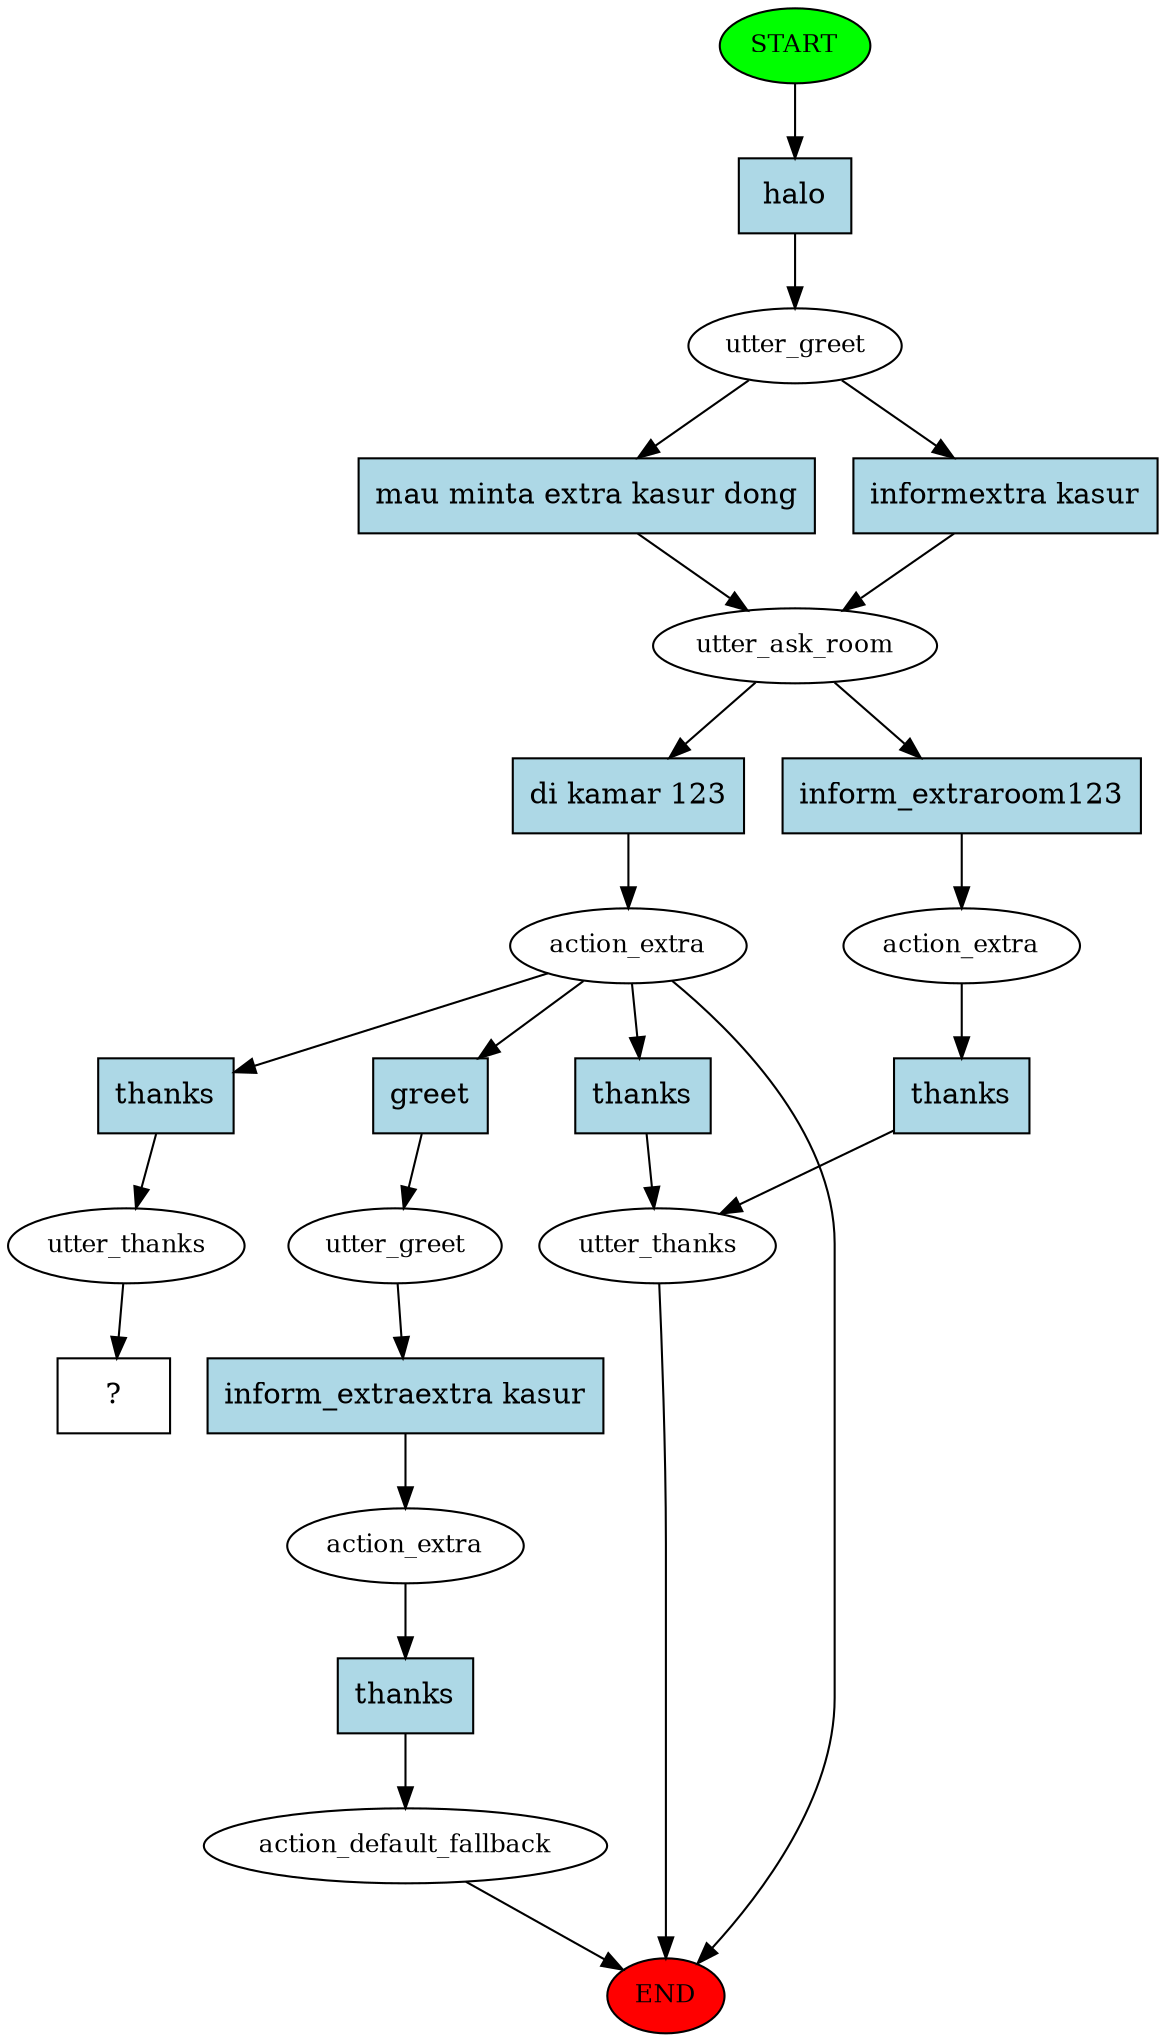 digraph  {
0 [class="start active", fillcolor=green, fontsize=12, label=START, style=filled];
"-1" [class=end, fillcolor=red, fontsize=12, label=END, style=filled];
1 [class=active, fontsize=12, label=utter_greet];
2 [class=active, fontsize=12, label=utter_ask_room];
3 [class=active, fontsize=12, label=action_extra];
4 [class="", fontsize=12, label=utter_greet];
5 [class="", fontsize=12, label=action_extra];
6 [class="", fontsize=12, label=action_default_fallback];
19 [class="", fontsize=12, label=utter_thanks];
22 [class="", fontsize=12, label=action_extra];
27 [class=active, fontsize=12, label=utter_thanks];
28 [class="intent dashed active", label="  ?  ", shape=rect];
29 [class="intent active", fillcolor=lightblue, label=halo, shape=rect, style=filled];
30 [class="intent active", fillcolor=lightblue, label="mau minta extra kasur dong", shape=rect, style=filled];
31 [class=intent, fillcolor=lightblue, label="informextra kasur", shape=rect, style=filled];
32 [class="intent active", fillcolor=lightblue, label="di kamar 123", shape=rect, style=filled];
33 [class=intent, fillcolor=lightblue, label=inform_extraroom123, shape=rect, style=filled];
34 [class=intent, fillcolor=lightblue, label=greet, shape=rect, style=filled];
35 [class=intent, fillcolor=lightblue, label=thanks, shape=rect, style=filled];
36 [class="intent active", fillcolor=lightblue, label=thanks, shape=rect, style=filled];
37 [class=intent, fillcolor=lightblue, label="inform_extraextra kasur", shape=rect, style=filled];
38 [class=intent, fillcolor=lightblue, label=thanks, shape=rect, style=filled];
39 [class=intent, fillcolor=lightblue, label=thanks, shape=rect, style=filled];
0 -> 29  [class=active, key=0];
1 -> 30  [class=active, key=0];
1 -> 31  [class="", key=0];
2 -> 32  [class=active, key=0];
2 -> 33  [class="", key=0];
3 -> "-1"  [class="", key=NONE, label=""];
3 -> 34  [class="", key=0];
3 -> 35  [class="", key=0];
3 -> 36  [class=active, key=0];
4 -> 37  [class="", key=0];
5 -> 38  [class="", key=0];
6 -> "-1"  [class="", key=NONE, label=""];
19 -> "-1"  [class="", key=NONE, label=""];
22 -> 39  [class="", key=0];
27 -> 28  [class=active, key=NONE, label=""];
29 -> 1  [class=active, key=0];
30 -> 2  [class=active, key=0];
31 -> 2  [class="", key=0];
32 -> 3  [class=active, key=0];
33 -> 22  [class="", key=0];
34 -> 4  [class="", key=0];
35 -> 19  [class="", key=0];
36 -> 27  [class=active, key=0];
37 -> 5  [class="", key=0];
38 -> 6  [class="", key=0];
39 -> 19  [class="", key=0];
}
